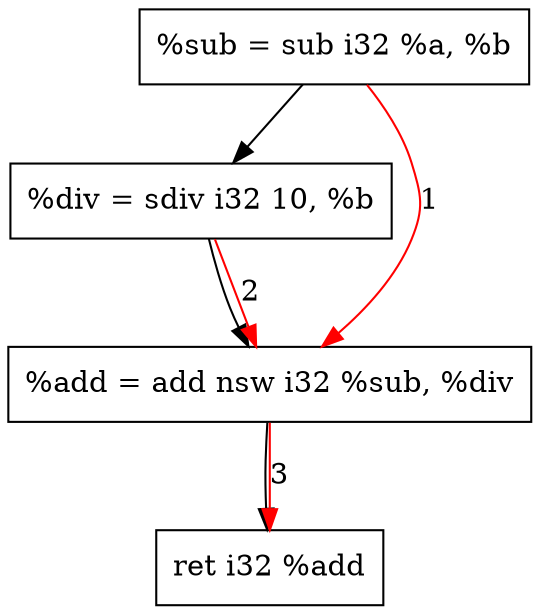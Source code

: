 digraph "CDFG for'func' function" {
	Node0x55a2fe40f4b0[shape=record, label="  %sub = sub i32 %a, %b"]
	Node0x55a2fe40fb60[shape=record, label="  %div = sdiv i32 10, %b"]
	Node0x55a2fe40fbf0[shape=record, label="  %add = add nsw i32 %sub, %div"]
	Node0x55a2fe40f438[shape=record, label="  ret i32 %add"]
	Node0x55a2fe40f4b0 -> Node0x55a2fe40fb60
	Node0x55a2fe40fb60 -> Node0x55a2fe40fbf0
	Node0x55a2fe40fbf0 -> Node0x55a2fe40f438
edge [color=red]
	Node0x55a2fe40f4b0 -> Node0x55a2fe40fbf0[label="1"]
	Node0x55a2fe40fb60 -> Node0x55a2fe40fbf0[label="2"]
	Node0x55a2fe40fbf0 -> Node0x55a2fe40f438[label="3"]
}

